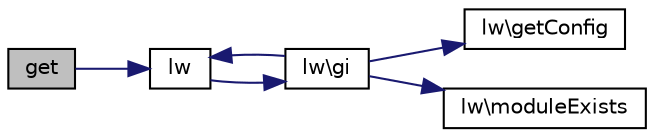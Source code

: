 digraph "get"
{
  edge [fontname="Helvetica",fontsize="10",labelfontname="Helvetica",labelfontsize="10"];
  node [fontname="Helvetica",fontsize="10",shape=record];
  rankdir="LR";
  Node1 [label="get",height=0.2,width=0.4,color="black", fillcolor="grey75", style="filled" fontcolor="black"];
  Node1 -> Node2 [color="midnightblue",fontsize="10",style="solid",fontname="Helvetica"];
  Node2 [label="lw",height=0.2,width=0.4,color="black", fillcolor="white", style="filled",URL="$df/dfd/core_2leafwork_8php.html#a471b391fa50a15b9d3e9d63d0a3dac27"];
  Node2 -> Node3 [color="midnightblue",fontsize="10",style="solid",fontname="Helvetica"];
  Node3 [label="lw\\gi",height=0.2,width=0.4,color="black", fillcolor="white", style="filled",URL="$d1/de5/classlw.html#a2a82141a13e0594d6ebd540801a927b7"];
  Node3 -> Node2 [color="midnightblue",fontsize="10",style="solid",fontname="Helvetica"];
  Node3 -> Node4 [color="midnightblue",fontsize="10",style="solid",fontname="Helvetica"];
  Node4 [label="lw\\getConfig",height=0.2,width=0.4,color="black", fillcolor="white", style="filled",URL="$d1/de5/classlw.html#af394a71fca91e024e566871383d33e2c"];
  Node3 -> Node5 [color="midnightblue",fontsize="10",style="solid",fontname="Helvetica"];
  Node5 [label="lw\\moduleExists",height=0.2,width=0.4,color="black", fillcolor="white", style="filled",URL="$d1/de5/classlw.html#abcf9b188696b4d63cb90218064e076c3"];
}
